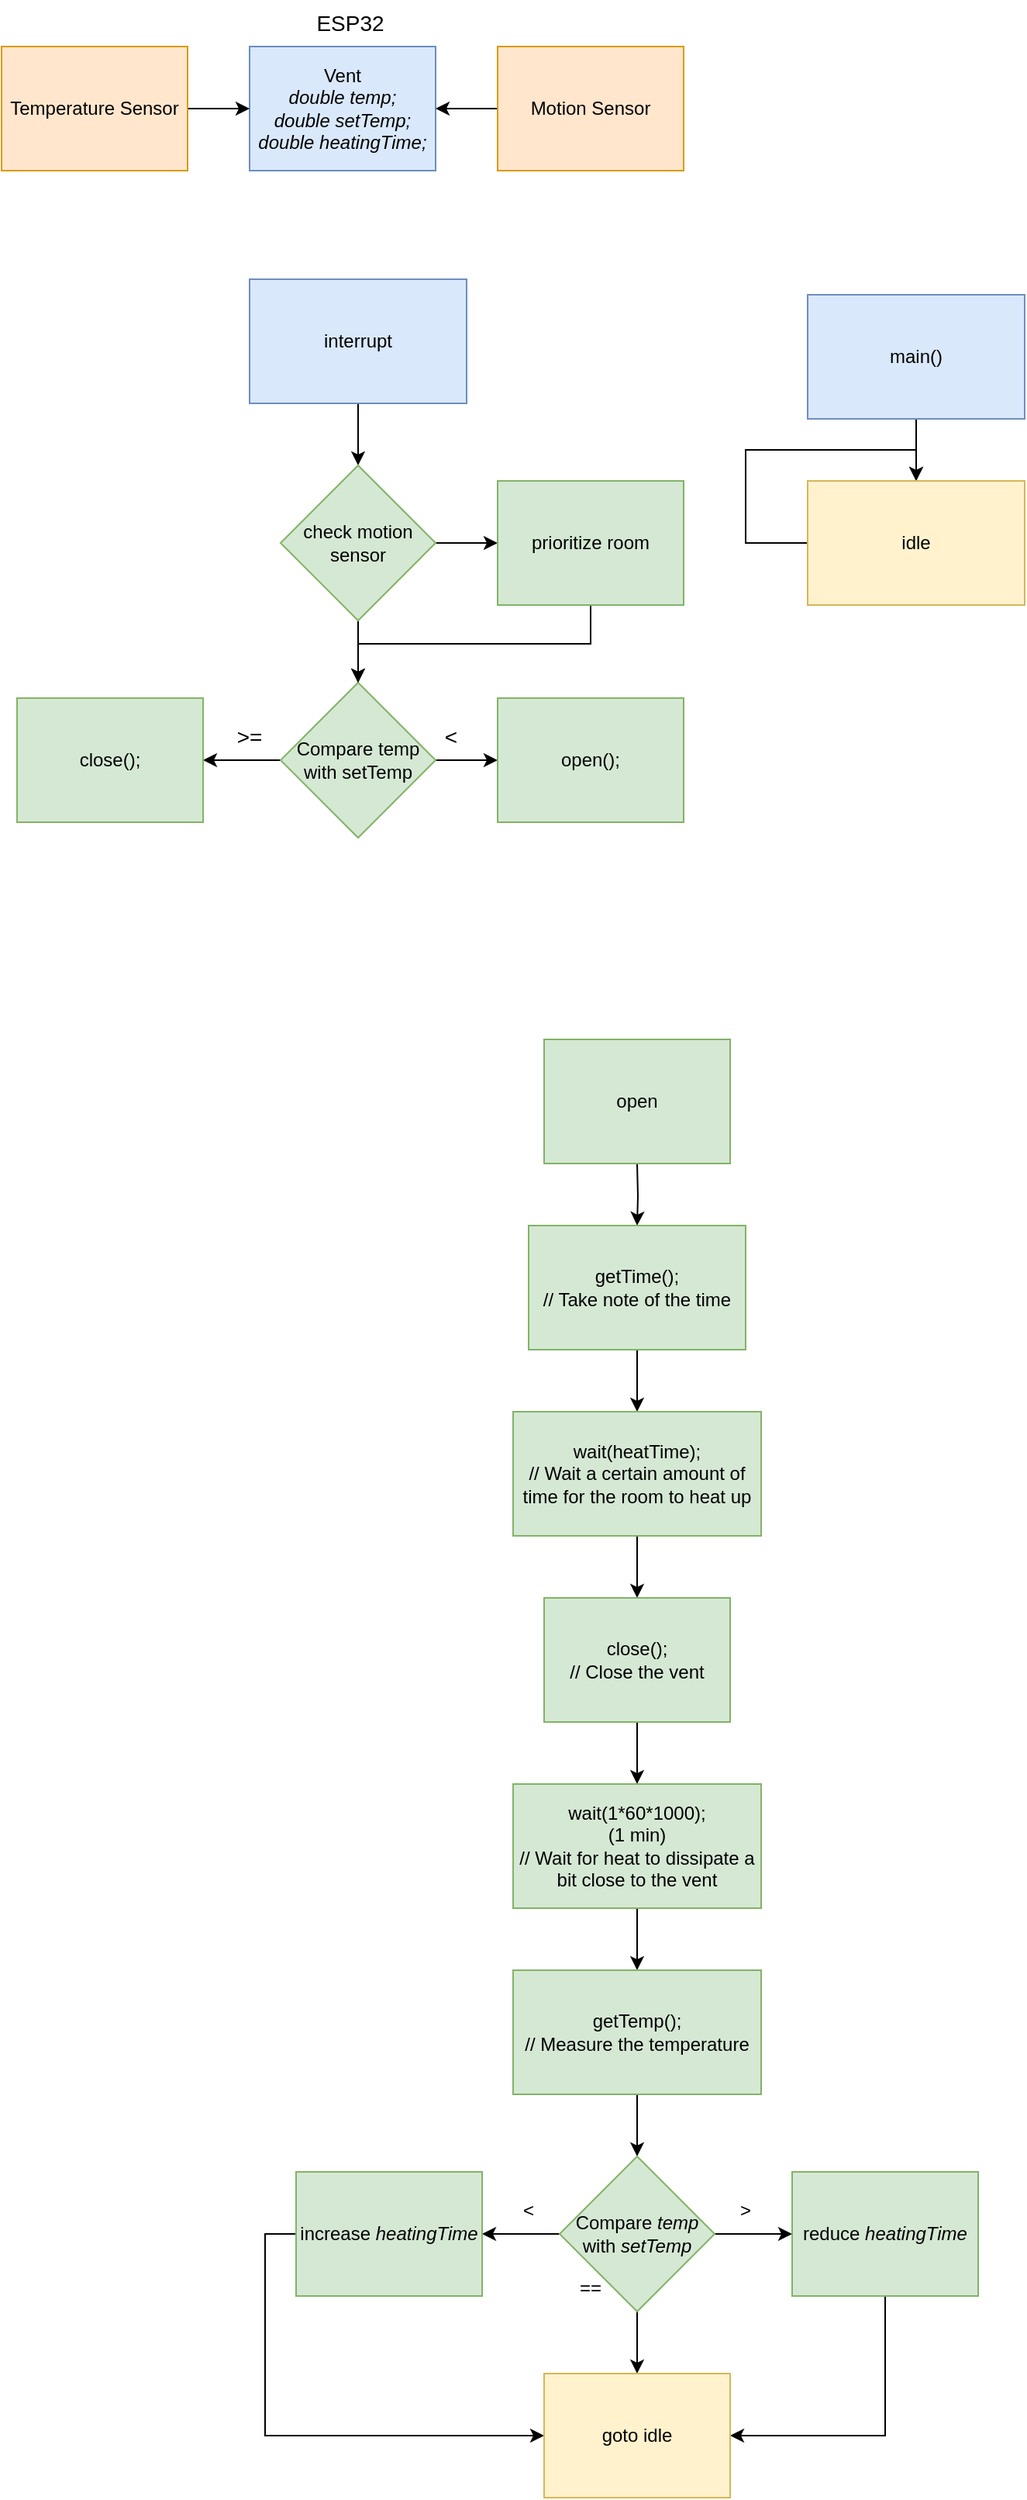 <mxfile version="20.8.3" type="device"><diagram id="VYsgA6KWB9hoFfEpGmIz" name="Page-1"><mxGraphModel dx="1434" dy="739" grid="1" gridSize="10" guides="1" tooltips="1" connect="1" arrows="1" fold="1" page="1" pageScale="1" pageWidth="850" pageHeight="1100" math="0" shadow="0"><root><mxCell id="0"/><mxCell id="1" parent="0"/><mxCell id="rPeQDQpZ6L6dQSG0WO8K-1" value="&lt;div&gt;Vent&lt;/div&gt;&lt;div&gt;&lt;i&gt;double temp;&lt;/i&gt;&lt;/div&gt;&lt;div&gt;&lt;i&gt;double setTemp;&lt;br&gt;&lt;/i&gt;&lt;/div&gt;&lt;div&gt;&lt;i&gt;double heatingTime;&lt;/i&gt;&lt;br&gt;&lt;/div&gt;" style="rounded=0;whiteSpace=wrap;html=1;fillColor=#dae8fc;strokeColor=#6c8ebf;" parent="1" vertex="1"><mxGeometry x="200" y="40" width="120" height="80" as="geometry"/></mxCell><mxCell id="rPeQDQpZ6L6dQSG0WO8K-2" value="ESP32" style="text;html=1;strokeColor=none;fillColor=none;align=center;verticalAlign=middle;whiteSpace=wrap;rounded=0;fontSize=14;" parent="1" vertex="1"><mxGeometry x="235" y="10" width="60" height="30" as="geometry"/></mxCell><mxCell id="rPeQDQpZ6L6dQSG0WO8K-6" style="edgeStyle=orthogonalEdgeStyle;rounded=0;orthogonalLoop=1;jettySize=auto;html=1;entryX=0;entryY=0.5;entryDx=0;entryDy=0;" parent="1" source="rPeQDQpZ6L6dQSG0WO8K-4" target="rPeQDQpZ6L6dQSG0WO8K-1" edge="1"><mxGeometry relative="1" as="geometry"/></mxCell><mxCell id="rPeQDQpZ6L6dQSG0WO8K-4" value="Temperature Sensor" style="rounded=0;whiteSpace=wrap;html=1;fillColor=#ffe6cc;strokeColor=#d79b00;" parent="1" vertex="1"><mxGeometry x="40" y="40" width="120" height="80" as="geometry"/></mxCell><mxCell id="rPeQDQpZ6L6dQSG0WO8K-8" style="edgeStyle=orthogonalEdgeStyle;rounded=0;orthogonalLoop=1;jettySize=auto;html=1;entryX=1;entryY=0.5;entryDx=0;entryDy=0;" parent="1" source="rPeQDQpZ6L6dQSG0WO8K-7" target="rPeQDQpZ6L6dQSG0WO8K-1" edge="1"><mxGeometry relative="1" as="geometry"/></mxCell><mxCell id="rPeQDQpZ6L6dQSG0WO8K-7" value="Motion Sensor" style="rounded=0;whiteSpace=wrap;html=1;fillColor=#ffe6cc;strokeColor=#d79b00;" parent="1" vertex="1"><mxGeometry x="360" y="40" width="120" height="80" as="geometry"/></mxCell><mxCell id="rPeQDQpZ6L6dQSG0WO8K-19" value="" style="edgeStyle=orthogonalEdgeStyle;rounded=0;orthogonalLoop=1;jettySize=auto;html=1;" parent="1" source="rPeQDQpZ6L6dQSG0WO8K-12" target="rPeQDQpZ6L6dQSG0WO8K-18" edge="1"><mxGeometry relative="1" as="geometry"/></mxCell><mxCell id="rPeQDQpZ6L6dQSG0WO8K-71" style="edgeStyle=orthogonalEdgeStyle;rounded=0;orthogonalLoop=1;jettySize=auto;html=1;exitX=1;exitY=0.5;exitDx=0;exitDy=0;entryX=0;entryY=0.5;entryDx=0;entryDy=0;fontSize=12;" parent="1" source="rPeQDQpZ6L6dQSG0WO8K-12" target="rPeQDQpZ6L6dQSG0WO8K-70" edge="1"><mxGeometry relative="1" as="geometry"/></mxCell><mxCell id="rPeQDQpZ6L6dQSG0WO8K-12" value="Compare temp with setTemp" style="rhombus;whiteSpace=wrap;html=1;rounded=0;fillColor=#d5e8d4;strokeColor=#82b366;" parent="1" vertex="1"><mxGeometry x="220" y="450" width="100" height="100" as="geometry"/></mxCell><mxCell id="rPeQDQpZ6L6dQSG0WO8K-24" value="" style="edgeStyle=orthogonalEdgeStyle;rounded=0;orthogonalLoop=1;jettySize=auto;html=1;fontSize=12;" parent="1" target="rPeQDQpZ6L6dQSG0WO8K-23" edge="1"><mxGeometry relative="1" as="geometry"><mxPoint x="450" y="760" as="sourcePoint"/></mxGeometry></mxCell><mxCell id="rPeQDQpZ6L6dQSG0WO8K-16" value="&lt;div&gt;open&lt;/div&gt;" style="whiteSpace=wrap;html=1;fillColor=#d5e8d4;strokeColor=#82b366;rounded=0;" parent="1" vertex="1"><mxGeometry x="390" y="680" width="120" height="80" as="geometry"/></mxCell><mxCell id="rPeQDQpZ6L6dQSG0WO8K-18" value="close();" style="whiteSpace=wrap;html=1;fillColor=#d5e8d4;strokeColor=#82b366;rounded=0;" parent="1" vertex="1"><mxGeometry x="50" y="460" width="120" height="80" as="geometry"/></mxCell><mxCell id="rPeQDQpZ6L6dQSG0WO8K-20" value="&amp;gt;=" style="text;html=1;strokeColor=none;fillColor=none;align=center;verticalAlign=middle;whiteSpace=wrap;rounded=0;fontSize=14;" parent="1" vertex="1"><mxGeometry x="170" y="470" width="60" height="30" as="geometry"/></mxCell><mxCell id="rPeQDQpZ6L6dQSG0WO8K-21" value="&amp;lt;" style="text;html=1;strokeColor=none;fillColor=none;align=center;verticalAlign=middle;whiteSpace=wrap;rounded=0;fontSize=14;" parent="1" vertex="1"><mxGeometry x="300" y="470" width="60" height="30" as="geometry"/></mxCell><mxCell id="rPeQDQpZ6L6dQSG0WO8K-26" value="" style="edgeStyle=orthogonalEdgeStyle;rounded=0;orthogonalLoop=1;jettySize=auto;html=1;fontSize=12;" parent="1" source="rPeQDQpZ6L6dQSG0WO8K-23" target="rPeQDQpZ6L6dQSG0WO8K-25" edge="1"><mxGeometry relative="1" as="geometry"/></mxCell><mxCell id="rPeQDQpZ6L6dQSG0WO8K-23" value="getTime();&lt;br&gt;// Take note of the time" style="whiteSpace=wrap;html=1;fillColor=#d5e8d4;strokeColor=#82b366;rounded=0;" parent="1" vertex="1"><mxGeometry x="380" y="800" width="140" height="80" as="geometry"/></mxCell><mxCell id="rPeQDQpZ6L6dQSG0WO8K-28" value="" style="edgeStyle=orthogonalEdgeStyle;rounded=0;orthogonalLoop=1;jettySize=auto;html=1;fontSize=12;" parent="1" source="rPeQDQpZ6L6dQSG0WO8K-25" target="rPeQDQpZ6L6dQSG0WO8K-27" edge="1"><mxGeometry relative="1" as="geometry"/></mxCell><mxCell id="rPeQDQpZ6L6dQSG0WO8K-25" value="wait(heatTime);&lt;br&gt;// Wait a certain amount of time for the room to heat up" style="whiteSpace=wrap;html=1;fillColor=#d5e8d4;strokeColor=#82b366;rounded=0;" parent="1" vertex="1"><mxGeometry x="370" y="920" width="160" height="80" as="geometry"/></mxCell><mxCell id="rPeQDQpZ6L6dQSG0WO8K-30" value="" style="edgeStyle=orthogonalEdgeStyle;rounded=0;orthogonalLoop=1;jettySize=auto;html=1;fontSize=12;" parent="1" source="rPeQDQpZ6L6dQSG0WO8K-27" target="rPeQDQpZ6L6dQSG0WO8K-29" edge="1"><mxGeometry relative="1" as="geometry"/></mxCell><mxCell id="rPeQDQpZ6L6dQSG0WO8K-27" value="&lt;div&gt;close();&lt;/div&gt;&lt;div&gt;// Close the vent&lt;br&gt;&lt;/div&gt;" style="whiteSpace=wrap;html=1;fillColor=#d5e8d4;strokeColor=#82b366;rounded=0;" parent="1" vertex="1"><mxGeometry x="390" y="1040" width="120" height="80" as="geometry"/></mxCell><mxCell id="rPeQDQpZ6L6dQSG0WO8K-32" value="" style="edgeStyle=orthogonalEdgeStyle;rounded=0;orthogonalLoop=1;jettySize=auto;html=1;fontSize=12;" parent="1" source="rPeQDQpZ6L6dQSG0WO8K-29" target="rPeQDQpZ6L6dQSG0WO8K-31" edge="1"><mxGeometry relative="1" as="geometry"/></mxCell><mxCell id="rPeQDQpZ6L6dQSG0WO8K-29" value="&lt;div&gt;wait(1*60*1000);&lt;/div&gt;&lt;div&gt;(1 min)&lt;/div&gt;&lt;div&gt;// Wait for heat to dissipate a bit close to the vent&lt;br&gt;&lt;/div&gt;" style="whiteSpace=wrap;html=1;fillColor=#d5e8d4;strokeColor=#82b366;rounded=0;align=center;" parent="1" vertex="1"><mxGeometry x="370" y="1160" width="160" height="80" as="geometry"/></mxCell><mxCell id="rPeQDQpZ6L6dQSG0WO8K-34" value="" style="edgeStyle=orthogonalEdgeStyle;rounded=0;orthogonalLoop=1;jettySize=auto;html=1;fontSize=12;entryX=0.5;entryY=0;entryDx=0;entryDy=0;" parent="1" source="rPeQDQpZ6L6dQSG0WO8K-31" target="rPeQDQpZ6L6dQSG0WO8K-35" edge="1"><mxGeometry relative="1" as="geometry"><mxPoint x="450" y="1420" as="targetPoint"/></mxGeometry></mxCell><mxCell id="rPeQDQpZ6L6dQSG0WO8K-31" value="&lt;div&gt;getTemp();&lt;/div&gt;&lt;div&gt;// Measure the temperature&lt;br&gt;&lt;/div&gt;" style="whiteSpace=wrap;html=1;fillColor=#d5e8d4;strokeColor=#82b366;rounded=0;align=center;" parent="1" vertex="1"><mxGeometry x="370" y="1280" width="160" height="80" as="geometry"/></mxCell><mxCell id="rPeQDQpZ6L6dQSG0WO8K-37" value="" style="edgeStyle=orthogonalEdgeStyle;rounded=0;orthogonalLoop=1;jettySize=auto;html=1;fontSize=12;" parent="1" source="rPeQDQpZ6L6dQSG0WO8K-35" edge="1"><mxGeometry relative="1" as="geometry"><mxPoint x="350" y="1450" as="targetPoint"/></mxGeometry></mxCell><mxCell id="rPeQDQpZ6L6dQSG0WO8K-50" style="edgeStyle=orthogonalEdgeStyle;rounded=0;orthogonalLoop=1;jettySize=auto;html=1;exitX=1;exitY=0.5;exitDx=0;exitDy=0;fontSize=12;" parent="1" source="rPeQDQpZ6L6dQSG0WO8K-35" edge="1"><mxGeometry relative="1" as="geometry"><mxPoint x="550" y="1450" as="targetPoint"/></mxGeometry></mxCell><mxCell id="rPeQDQpZ6L6dQSG0WO8K-65" style="edgeStyle=orthogonalEdgeStyle;rounded=0;orthogonalLoop=1;jettySize=auto;html=1;exitX=0.5;exitY=1;exitDx=0;exitDy=0;fontSize=12;entryX=0.5;entryY=0;entryDx=0;entryDy=0;" parent="1" source="rPeQDQpZ6L6dQSG0WO8K-35" target="rPeQDQpZ6L6dQSG0WO8K-62" edge="1"><mxGeometry relative="1" as="geometry"><mxPoint x="450" y="1530" as="targetPoint"/></mxGeometry></mxCell><mxCell id="rPeQDQpZ6L6dQSG0WO8K-35" value="Compare &lt;i&gt;temp&lt;/i&gt; with &lt;i&gt;setTemp&lt;/i&gt;" style="rhombus;whiteSpace=wrap;html=1;rounded=0;fillColor=#d5e8d4;strokeColor=#82b366;" parent="1" vertex="1"><mxGeometry x="400" y="1400" width="100" height="100" as="geometry"/></mxCell><mxCell id="rPeQDQpZ6L6dQSG0WO8K-45" value="&amp;lt;" style="text;html=1;strokeColor=none;fillColor=none;align=center;verticalAlign=middle;whiteSpace=wrap;rounded=0;fontSize=12;" parent="1" vertex="1"><mxGeometry x="350" y="1420" width="60" height="30" as="geometry"/></mxCell><mxCell id="rPeQDQpZ6L6dQSG0WO8K-49" value="&amp;gt;" style="text;html=1;strokeColor=none;fillColor=none;align=center;verticalAlign=middle;whiteSpace=wrap;rounded=0;fontSize=12;" parent="1" vertex="1"><mxGeometry x="490" y="1420" width="60" height="30" as="geometry"/></mxCell><mxCell id="rPeQDQpZ6L6dQSG0WO8K-68" style="edgeStyle=orthogonalEdgeStyle;rounded=0;orthogonalLoop=1;jettySize=auto;html=1;exitX=0.5;exitY=1;exitDx=0;exitDy=0;entryX=1;entryY=0.5;entryDx=0;entryDy=0;fontSize=12;" parent="1" source="rPeQDQpZ6L6dQSG0WO8K-52" target="rPeQDQpZ6L6dQSG0WO8K-62" edge="1"><mxGeometry relative="1" as="geometry"/></mxCell><mxCell id="rPeQDQpZ6L6dQSG0WO8K-52" value="reduce &lt;i&gt;heatingTime&lt;/i&gt;" style="whiteSpace=wrap;html=1;fillColor=#d5e8d4;strokeColor=#82b366;rounded=0;" parent="1" vertex="1"><mxGeometry x="550" y="1410" width="120" height="80" as="geometry"/></mxCell><mxCell id="rPeQDQpZ6L6dQSG0WO8K-67" style="edgeStyle=orthogonalEdgeStyle;rounded=0;orthogonalLoop=1;jettySize=auto;html=1;exitX=0;exitY=0.5;exitDx=0;exitDy=0;entryX=0;entryY=0.5;entryDx=0;entryDy=0;fontSize=12;" parent="1" source="rPeQDQpZ6L6dQSG0WO8K-54" target="rPeQDQpZ6L6dQSG0WO8K-62" edge="1"><mxGeometry relative="1" as="geometry"/></mxCell><mxCell id="rPeQDQpZ6L6dQSG0WO8K-54" value="increase &lt;i&gt;heatingTime&lt;/i&gt;" style="whiteSpace=wrap;html=1;fillColor=#d5e8d4;strokeColor=#82b366;rounded=0;" parent="1" vertex="1"><mxGeometry x="230" y="1410" width="120" height="80" as="geometry"/></mxCell><mxCell id="rPeQDQpZ6L6dQSG0WO8K-62" value="goto idle" style="whiteSpace=wrap;html=1;fillColor=#fff2cc;strokeColor=#d6b656;rounded=0;" parent="1" vertex="1"><mxGeometry x="390" y="1540" width="120" height="80" as="geometry"/></mxCell><mxCell id="rPeQDQpZ6L6dQSG0WO8K-55" value="==" style="text;html=1;strokeColor=none;fillColor=none;align=center;verticalAlign=middle;whiteSpace=wrap;rounded=0;fontSize=12;" parent="1" vertex="1"><mxGeometry x="390" y="1470" width="60" height="30" as="geometry"/></mxCell><mxCell id="rPeQDQpZ6L6dQSG0WO8K-77" style="edgeStyle=orthogonalEdgeStyle;rounded=0;orthogonalLoop=1;jettySize=auto;html=1;exitX=0.5;exitY=1;exitDx=0;exitDy=0;fontSize=12;" parent="1" source="rPeQDQpZ6L6dQSG0WO8K-69" target="rPeQDQpZ6L6dQSG0WO8K-76" edge="1"><mxGeometry relative="1" as="geometry"/></mxCell><mxCell id="rPeQDQpZ6L6dQSG0WO8K-69" value="interrupt" style="whiteSpace=wrap;html=1;fillColor=#dae8fc;strokeColor=#6c8ebf;rounded=0;" parent="1" vertex="1"><mxGeometry x="200" y="190" width="140" height="80" as="geometry"/></mxCell><mxCell id="rPeQDQpZ6L6dQSG0WO8K-70" value="open();" style="whiteSpace=wrap;html=1;fillColor=#d5e8d4;strokeColor=#82b366;rounded=0;" parent="1" vertex="1"><mxGeometry x="360" y="460" width="120" height="80" as="geometry"/></mxCell><mxCell id="rPeQDQpZ6L6dQSG0WO8K-78" style="edgeStyle=orthogonalEdgeStyle;rounded=0;orthogonalLoop=1;jettySize=auto;html=1;exitX=0.5;exitY=1;exitDx=0;exitDy=0;entryX=0.5;entryY=0;entryDx=0;entryDy=0;fontSize=12;" parent="1" source="rPeQDQpZ6L6dQSG0WO8K-76" target="rPeQDQpZ6L6dQSG0WO8K-12" edge="1"><mxGeometry relative="1" as="geometry"/></mxCell><mxCell id="rPeQDQpZ6L6dQSG0WO8K-84" value="" style="edgeStyle=orthogonalEdgeStyle;rounded=0;orthogonalLoop=1;jettySize=auto;html=1;fontSize=12;" parent="1" source="rPeQDQpZ6L6dQSG0WO8K-76" target="rPeQDQpZ6L6dQSG0WO8K-83" edge="1"><mxGeometry relative="1" as="geometry"/></mxCell><mxCell id="rPeQDQpZ6L6dQSG0WO8K-76" value="check motion sensor" style="rhombus;whiteSpace=wrap;html=1;rounded=0;fillColor=#d5e8d4;strokeColor=#82b366;" parent="1" vertex="1"><mxGeometry x="220" y="310" width="100" height="100" as="geometry"/></mxCell><mxCell id="rPeQDQpZ6L6dQSG0WO8K-82" value="" style="edgeStyle=orthogonalEdgeStyle;rounded=0;orthogonalLoop=1;jettySize=auto;html=1;fontSize=12;" parent="1" source="rPeQDQpZ6L6dQSG0WO8K-80" target="rPeQDQpZ6L6dQSG0WO8K-81" edge="1"><mxGeometry relative="1" as="geometry"/></mxCell><mxCell id="rPeQDQpZ6L6dQSG0WO8K-80" value="main()" style="whiteSpace=wrap;html=1;fillColor=#dae8fc;strokeColor=#6c8ebf;rounded=0;" parent="1" vertex="1"><mxGeometry x="560" y="200" width="140" height="80" as="geometry"/></mxCell><mxCell id="9uwJYPy76l44lEj6gb8d-1" style="edgeStyle=orthogonalEdgeStyle;rounded=0;orthogonalLoop=1;jettySize=auto;html=1;fontColor=#050505;entryX=0.5;entryY=0;entryDx=0;entryDy=0;" edge="1" parent="1" source="rPeQDQpZ6L6dQSG0WO8K-81" target="rPeQDQpZ6L6dQSG0WO8K-81"><mxGeometry relative="1" as="geometry"><mxPoint x="580" y="300" as="targetPoint"/><Array as="points"><mxPoint x="520" y="360"/><mxPoint x="520" y="300"/><mxPoint x="630" y="300"/></Array></mxGeometry></mxCell><mxCell id="rPeQDQpZ6L6dQSG0WO8K-81" value="idle" style="whiteSpace=wrap;html=1;fillColor=#fff2cc;strokeColor=#d6b656;rounded=0;" parent="1" vertex="1"><mxGeometry x="560" y="320" width="140" height="80" as="geometry"/></mxCell><mxCell id="rPeQDQpZ6L6dQSG0WO8K-85" style="edgeStyle=orthogonalEdgeStyle;rounded=0;orthogonalLoop=1;jettySize=auto;html=1;exitX=0.5;exitY=1;exitDx=0;exitDy=0;fontSize=12;" parent="1" source="rPeQDQpZ6L6dQSG0WO8K-83" target="rPeQDQpZ6L6dQSG0WO8K-12" edge="1"><mxGeometry relative="1" as="geometry"/></mxCell><mxCell id="rPeQDQpZ6L6dQSG0WO8K-83" value="&lt;div&gt;prioritize room&lt;/div&gt;" style="whiteSpace=wrap;html=1;fillColor=#d5e8d4;strokeColor=#82b366;rounded=0;" parent="1" vertex="1"><mxGeometry x="360" y="320" width="120" height="80" as="geometry"/></mxCell></root></mxGraphModel></diagram></mxfile>
